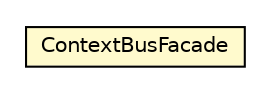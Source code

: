 #!/usr/local/bin/dot
#
# Class diagram 
# Generated by UMLGraph version R5_6-24-gf6e263 (http://www.umlgraph.org/)
#

digraph G {
	edge [fontname="Helvetica",fontsize=10,labelfontname="Helvetica",labelfontsize=10];
	node [fontname="Helvetica",fontsize=10,shape=plaintext];
	nodesep=0.25;
	ranksep=0.5;
	// org.universAAL.middleware.context.ContextBusFacade
	c2941615 [label=<<table title="org.universAAL.middleware.context.ContextBusFacade" border="0" cellborder="1" cellspacing="0" cellpadding="2" port="p" bgcolor="lemonChiffon" href="./ContextBusFacade.html">
		<tr><td><table border="0" cellspacing="0" cellpadding="1">
<tr><td align="center" balign="center"> ContextBusFacade </td></tr>
		</table></td></tr>
		</table>>, URL="./ContextBusFacade.html", fontname="Helvetica", fontcolor="black", fontsize=10.0];
}

